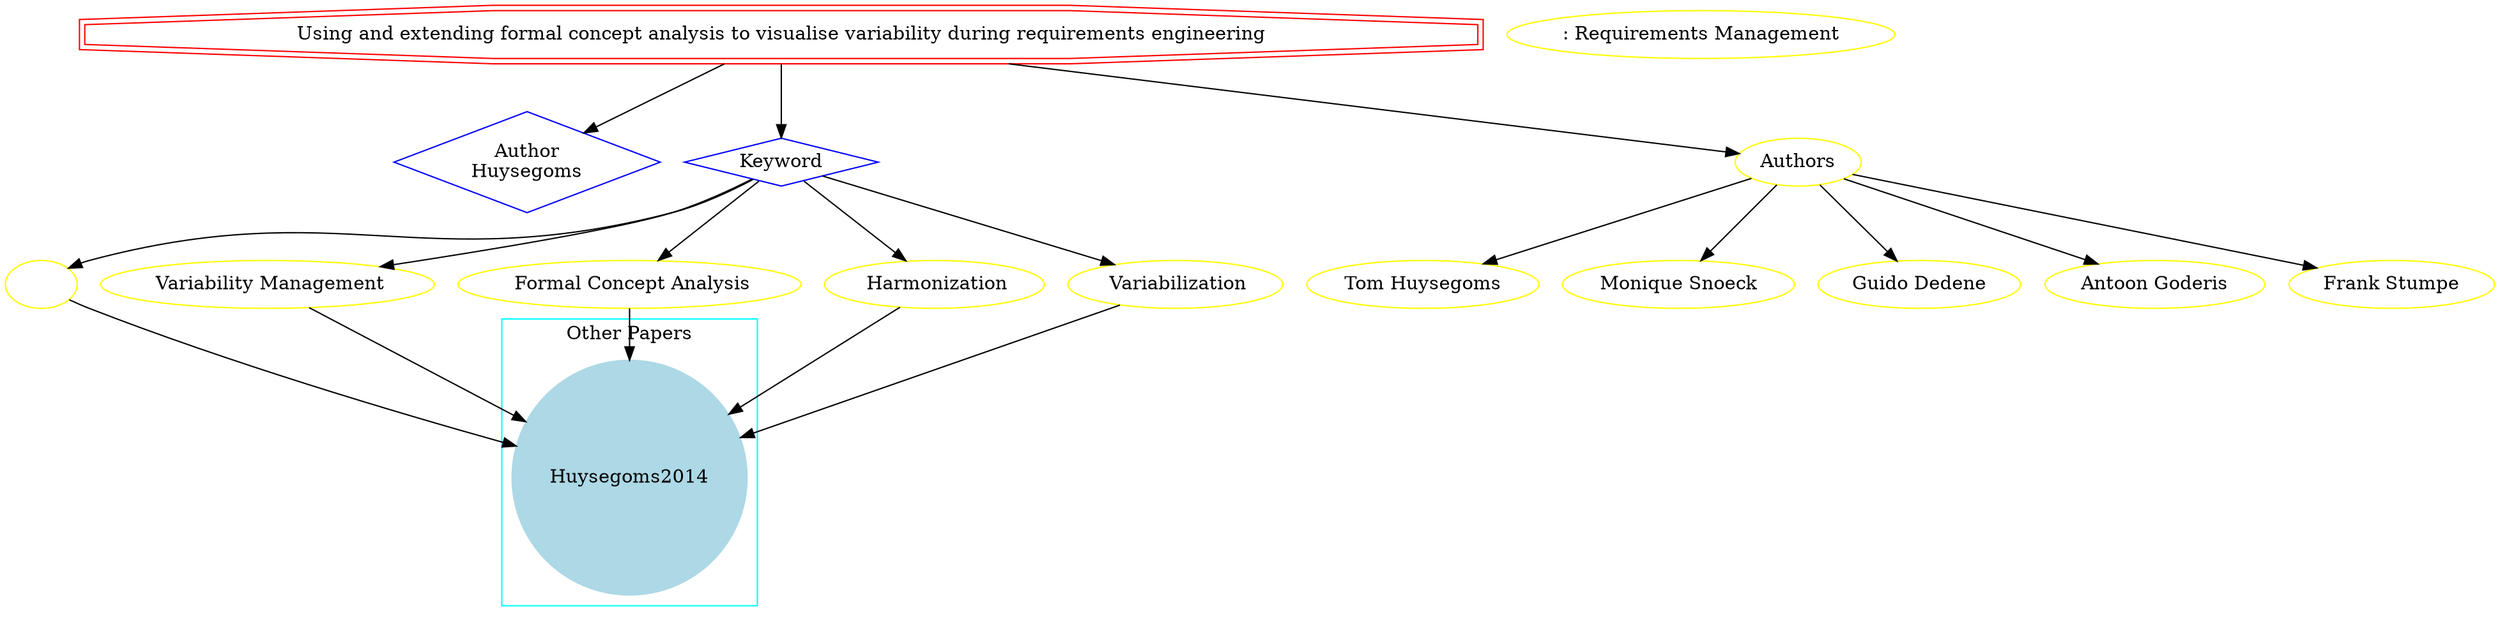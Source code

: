 strict digraph mind_map95 {
	node [color=red shape=doubleoctagon]
	"Using and extending formal concept analysis to visualise variability during requirements engineering"
	node [color=blue shape=diamond]
	"Author
Huysegoms"
	Keyword
	"Using and extending formal concept analysis to visualise variability during requirements engineering" -> "Author
Huysegoms"
	"Using and extending formal concept analysis to visualise variability during requirements engineering" -> Keyword
	node [color=yellow shape=ellipse]
	": Requirements Management"
	Keyword -> "":" Requirements Management"
	" Variability Management"
	Keyword -> " Variability Management"
	" Formal Concept Analysis"
	Keyword -> " Formal Concept Analysis"
	" Harmonization"
	Keyword -> " Harmonization"
	" Variabilization"
	Keyword -> " Variabilization"
	subgraph cluster_0 {
		node [style=filled]
		node [color=lightblue shape=circle]
		label="Other Papers"
		color=cyan
		Huysegoms2014
	}
	"":" Requirements Management" -> Huysegoms2014
	" Variability Management" -> Huysegoms2014
	" Formal Concept Analysis" -> Huysegoms2014
	" Harmonization" -> Huysegoms2014
	" Variabilization" -> Huysegoms2014
	"Using and extending formal concept analysis to visualise variability during requirements engineering" -> Authors
	Authors -> "Tom Huysegoms"
	Authors -> "Monique Snoeck"
	Authors -> "Guido Dedene"
	Authors -> "Antoon Goderis"
	Authors -> "Frank Stumpe"
}
